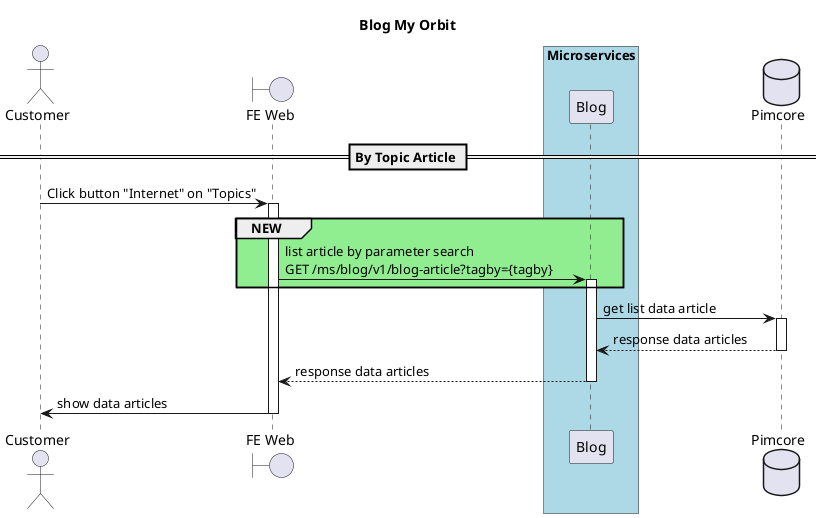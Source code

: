 @startuml blog
title "Blog My Orbit"


actor "Customer" as C
boundary "FE Web" as FE
box "Microservices" #LightBlue
participant "Blog" as Content
end box
database "Pimcore" as DB

== By Topic Article ==

C -> FE : Click button "Internet" on "Topics"
activate FE
group #LightGreen NEW
FE -> Content ++ :  list article by parameter search \nGET /ms/blog/v1/blog-article?tagby={tagby}
end
Content -> DB ++: get list data article
DB --> Content --: response data articles
Content --> FE -- : response data articles
FE -> C --: show data articles
@enduml